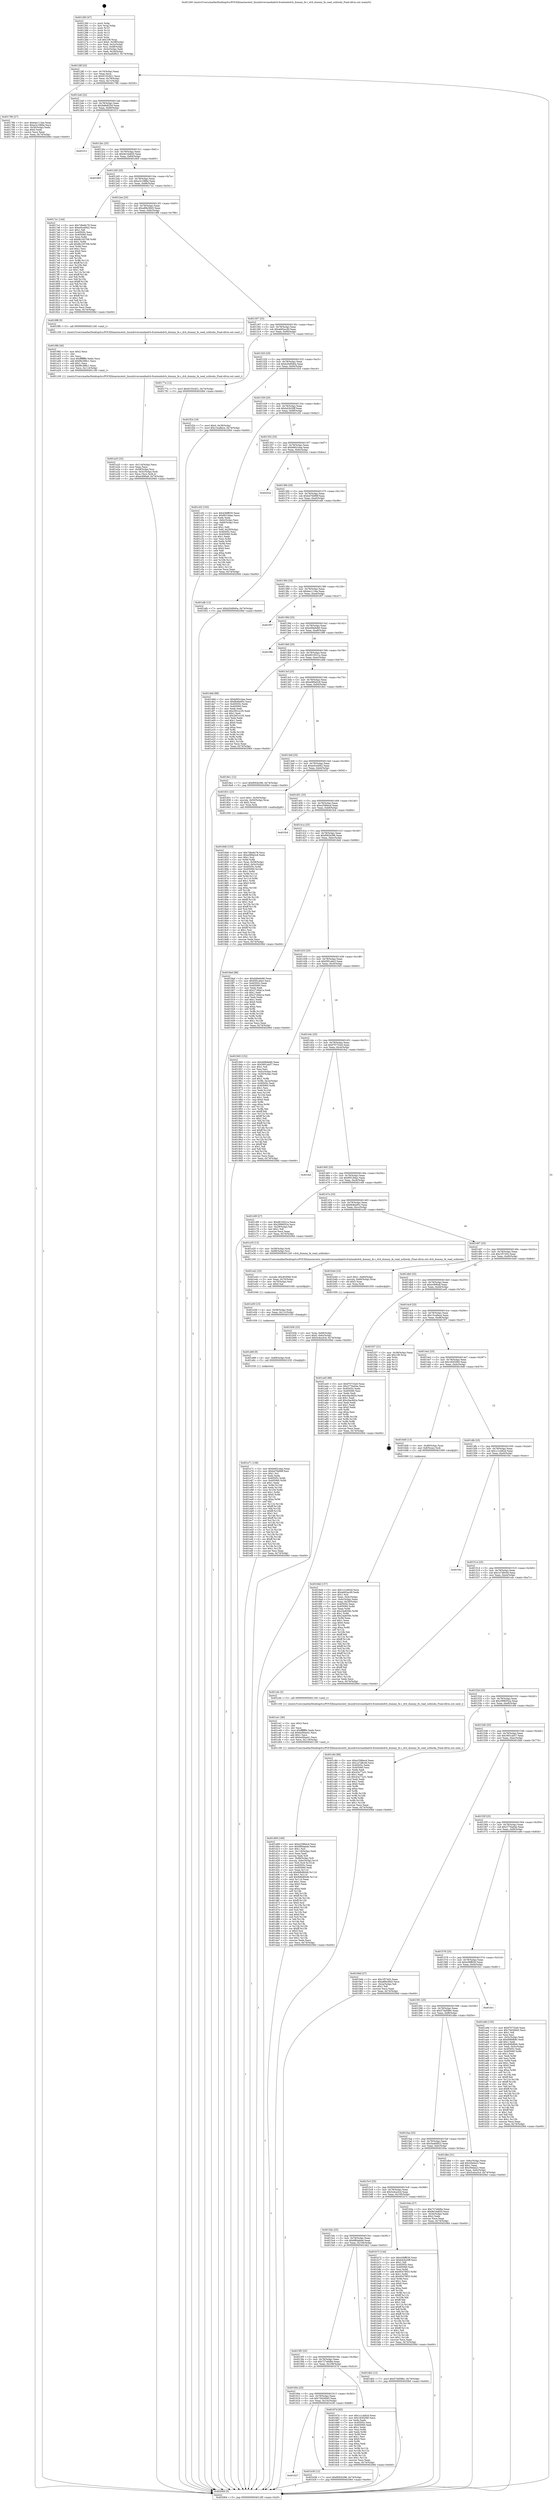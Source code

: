 digraph "0x401260" {
  label = "0x401260 (/mnt/c/Users/mathe/Desktop/tcc/POCII/binaries/extr_linuxdriversmediadvb-frontendsdvb_dummy_fe.c_dvb_dummy_fe_read_ucblocks_Final-ollvm.out::main(0))"
  labelloc = "t"
  node[shape=record]

  Entry [label="",width=0.3,height=0.3,shape=circle,fillcolor=black,style=filled]
  "0x40128f" [label="{
     0x40128f [23]\l
     | [instrs]\l
     &nbsp;&nbsp;0x40128f \<+3\>: mov -0x74(%rbp),%eax\l
     &nbsp;&nbsp;0x401292 \<+2\>: mov %eax,%ecx\l
     &nbsp;&nbsp;0x401294 \<+6\>: sub $0x9155c921,%ecx\l
     &nbsp;&nbsp;0x40129a \<+3\>: mov %eax,-0x78(%rbp)\l
     &nbsp;&nbsp;0x40129d \<+3\>: mov %ecx,-0x7c(%rbp)\l
     &nbsp;&nbsp;0x4012a0 \<+6\>: je 0000000000401786 \<main+0x526\>\l
  }"]
  "0x401786" [label="{
     0x401786 [27]\l
     | [instrs]\l
     &nbsp;&nbsp;0x401786 \<+5\>: mov $0xbec113ee,%eax\l
     &nbsp;&nbsp;0x40178b \<+5\>: mov $0xa3c1989e,%ecx\l
     &nbsp;&nbsp;0x401790 \<+3\>: mov -0x30(%rbp),%edx\l
     &nbsp;&nbsp;0x401793 \<+3\>: cmp $0x0,%edx\l
     &nbsp;&nbsp;0x401796 \<+3\>: cmove %ecx,%eax\l
     &nbsp;&nbsp;0x401799 \<+3\>: mov %eax,-0x74(%rbp)\l
     &nbsp;&nbsp;0x40179c \<+5\>: jmp 000000000040206d \<main+0xe0d\>\l
  }"]
  "0x4012a6" [label="{
     0x4012a6 [22]\l
     | [instrs]\l
     &nbsp;&nbsp;0x4012a6 \<+5\>: jmp 00000000004012ab \<main+0x4b\>\l
     &nbsp;&nbsp;0x4012ab \<+3\>: mov -0x78(%rbp),%eax\l
     &nbsp;&nbsp;0x4012ae \<+5\>: sub $0x9a8a825d,%eax\l
     &nbsp;&nbsp;0x4012b3 \<+3\>: mov %eax,-0x80(%rbp)\l
     &nbsp;&nbsp;0x4012b6 \<+6\>: je 0000000000401f13 \<main+0xcb3\>\l
  }"]
  Exit [label="",width=0.3,height=0.3,shape=circle,fillcolor=black,style=filled,peripheries=2]
  "0x401f13" [label="{
     0x401f13\l
  }", style=dashed]
  "0x4012bc" [label="{
     0x4012bc [25]\l
     | [instrs]\l
     &nbsp;&nbsp;0x4012bc \<+5\>: jmp 00000000004012c1 \<main+0x61\>\l
     &nbsp;&nbsp;0x4012c1 \<+3\>: mov -0x78(%rbp),%eax\l
     &nbsp;&nbsp;0x4012c4 \<+5\>: sub $0x9e16a820,%eax\l
     &nbsp;&nbsp;0x4012c9 \<+6\>: mov %eax,-0x84(%rbp)\l
     &nbsp;&nbsp;0x4012cf \<+6\>: je 0000000000401665 \<main+0x405\>\l
  }"]
  "0x401e71" [label="{
     0x401e71 [138]\l
     | [instrs]\l
     &nbsp;&nbsp;0x401e71 \<+5\>: mov $0xb662c4aa,%eax\l
     &nbsp;&nbsp;0x401e76 \<+5\>: mov $0xbd76d99f,%esi\l
     &nbsp;&nbsp;0x401e7b \<+2\>: mov $0x1,%cl\l
     &nbsp;&nbsp;0x401e7d \<+2\>: xor %edx,%edx\l
     &nbsp;&nbsp;0x401e7f \<+8\>: mov 0x40505c,%r8d\l
     &nbsp;&nbsp;0x401e87 \<+8\>: mov 0x405060,%r9d\l
     &nbsp;&nbsp;0x401e8f \<+3\>: sub $0x1,%edx\l
     &nbsp;&nbsp;0x401e92 \<+3\>: mov %r8d,%r10d\l
     &nbsp;&nbsp;0x401e95 \<+3\>: add %edx,%r10d\l
     &nbsp;&nbsp;0x401e98 \<+4\>: imul %r10d,%r8d\l
     &nbsp;&nbsp;0x401e9c \<+4\>: and $0x1,%r8d\l
     &nbsp;&nbsp;0x401ea0 \<+4\>: cmp $0x0,%r8d\l
     &nbsp;&nbsp;0x401ea4 \<+4\>: sete %r11b\l
     &nbsp;&nbsp;0x401ea8 \<+4\>: cmp $0xa,%r9d\l
     &nbsp;&nbsp;0x401eac \<+3\>: setl %bl\l
     &nbsp;&nbsp;0x401eaf \<+3\>: mov %r11b,%r14b\l
     &nbsp;&nbsp;0x401eb2 \<+4\>: xor $0xff,%r14b\l
     &nbsp;&nbsp;0x401eb6 \<+3\>: mov %bl,%r15b\l
     &nbsp;&nbsp;0x401eb9 \<+4\>: xor $0xff,%r15b\l
     &nbsp;&nbsp;0x401ebd \<+3\>: xor $0x1,%cl\l
     &nbsp;&nbsp;0x401ec0 \<+3\>: mov %r14b,%r12b\l
     &nbsp;&nbsp;0x401ec3 \<+4\>: and $0xff,%r12b\l
     &nbsp;&nbsp;0x401ec7 \<+3\>: and %cl,%r11b\l
     &nbsp;&nbsp;0x401eca \<+3\>: mov %r15b,%r13b\l
     &nbsp;&nbsp;0x401ecd \<+4\>: and $0xff,%r13b\l
     &nbsp;&nbsp;0x401ed1 \<+2\>: and %cl,%bl\l
     &nbsp;&nbsp;0x401ed3 \<+3\>: or %r11b,%r12b\l
     &nbsp;&nbsp;0x401ed6 \<+3\>: or %bl,%r13b\l
     &nbsp;&nbsp;0x401ed9 \<+3\>: xor %r13b,%r12b\l
     &nbsp;&nbsp;0x401edc \<+3\>: or %r15b,%r14b\l
     &nbsp;&nbsp;0x401edf \<+4\>: xor $0xff,%r14b\l
     &nbsp;&nbsp;0x401ee3 \<+3\>: or $0x1,%cl\l
     &nbsp;&nbsp;0x401ee6 \<+3\>: and %cl,%r14b\l
     &nbsp;&nbsp;0x401ee9 \<+3\>: or %r14b,%r12b\l
     &nbsp;&nbsp;0x401eec \<+4\>: test $0x1,%r12b\l
     &nbsp;&nbsp;0x401ef0 \<+3\>: cmovne %esi,%eax\l
     &nbsp;&nbsp;0x401ef3 \<+3\>: mov %eax,-0x74(%rbp)\l
     &nbsp;&nbsp;0x401ef6 \<+5\>: jmp 000000000040206d \<main+0xe0d\>\l
  }"]
  "0x401665" [label="{
     0x401665\l
  }", style=dashed]
  "0x4012d5" [label="{
     0x4012d5 [25]\l
     | [instrs]\l
     &nbsp;&nbsp;0x4012d5 \<+5\>: jmp 00000000004012da \<main+0x7a\>\l
     &nbsp;&nbsp;0x4012da \<+3\>: mov -0x78(%rbp),%eax\l
     &nbsp;&nbsp;0x4012dd \<+5\>: sub $0xa3c1989e,%eax\l
     &nbsp;&nbsp;0x4012e2 \<+6\>: mov %eax,-0x88(%rbp)\l
     &nbsp;&nbsp;0x4012e8 \<+6\>: je 00000000004017a1 \<main+0x541\>\l
  }"]
  "0x401e68" [label="{
     0x401e68 [9]\l
     | [instrs]\l
     &nbsp;&nbsp;0x401e68 \<+4\>: mov -0x68(%rbp),%rdi\l
     &nbsp;&nbsp;0x401e6c \<+5\>: call 0000000000401030 \<free@plt\>\l
     | [calls]\l
     &nbsp;&nbsp;0x401030 \{1\} (unknown)\l
  }"]
  "0x4017a1" [label="{
     0x4017a1 [144]\l
     | [instrs]\l
     &nbsp;&nbsp;0x4017a1 \<+5\>: mov $0x7dbe8c78,%eax\l
     &nbsp;&nbsp;0x4017a6 \<+5\>: mov $0xe0ce40b2,%ecx\l
     &nbsp;&nbsp;0x4017ab \<+2\>: mov $0x1,%dl\l
     &nbsp;&nbsp;0x4017ad \<+7\>: mov 0x40505c,%esi\l
     &nbsp;&nbsp;0x4017b4 \<+7\>: mov 0x405060,%edi\l
     &nbsp;&nbsp;0x4017bb \<+3\>: mov %esi,%r8d\l
     &nbsp;&nbsp;0x4017be \<+7\>: sub $0x8b193768,%r8d\l
     &nbsp;&nbsp;0x4017c5 \<+4\>: sub $0x1,%r8d\l
     &nbsp;&nbsp;0x4017c9 \<+7\>: add $0x8b193768,%r8d\l
     &nbsp;&nbsp;0x4017d0 \<+4\>: imul %r8d,%esi\l
     &nbsp;&nbsp;0x4017d4 \<+3\>: and $0x1,%esi\l
     &nbsp;&nbsp;0x4017d7 \<+3\>: cmp $0x0,%esi\l
     &nbsp;&nbsp;0x4017da \<+4\>: sete %r9b\l
     &nbsp;&nbsp;0x4017de \<+3\>: cmp $0xa,%edi\l
     &nbsp;&nbsp;0x4017e1 \<+4\>: setl %r10b\l
     &nbsp;&nbsp;0x4017e5 \<+3\>: mov %r9b,%r11b\l
     &nbsp;&nbsp;0x4017e8 \<+4\>: xor $0xff,%r11b\l
     &nbsp;&nbsp;0x4017ec \<+3\>: mov %r10b,%bl\l
     &nbsp;&nbsp;0x4017ef \<+3\>: xor $0xff,%bl\l
     &nbsp;&nbsp;0x4017f2 \<+3\>: xor $0x1,%dl\l
     &nbsp;&nbsp;0x4017f5 \<+3\>: mov %r11b,%r14b\l
     &nbsp;&nbsp;0x4017f8 \<+4\>: and $0xff,%r14b\l
     &nbsp;&nbsp;0x4017fc \<+3\>: and %dl,%r9b\l
     &nbsp;&nbsp;0x4017ff \<+3\>: mov %bl,%r15b\l
     &nbsp;&nbsp;0x401802 \<+4\>: and $0xff,%r15b\l
     &nbsp;&nbsp;0x401806 \<+3\>: and %dl,%r10b\l
     &nbsp;&nbsp;0x401809 \<+3\>: or %r9b,%r14b\l
     &nbsp;&nbsp;0x40180c \<+3\>: or %r10b,%r15b\l
     &nbsp;&nbsp;0x40180f \<+3\>: xor %r15b,%r14b\l
     &nbsp;&nbsp;0x401812 \<+3\>: or %bl,%r11b\l
     &nbsp;&nbsp;0x401815 \<+4\>: xor $0xff,%r11b\l
     &nbsp;&nbsp;0x401819 \<+3\>: or $0x1,%dl\l
     &nbsp;&nbsp;0x40181c \<+3\>: and %dl,%r11b\l
     &nbsp;&nbsp;0x40181f \<+3\>: or %r11b,%r14b\l
     &nbsp;&nbsp;0x401822 \<+4\>: test $0x1,%r14b\l
     &nbsp;&nbsp;0x401826 \<+3\>: cmovne %ecx,%eax\l
     &nbsp;&nbsp;0x401829 \<+3\>: mov %eax,-0x74(%rbp)\l
     &nbsp;&nbsp;0x40182c \<+5\>: jmp 000000000040206d \<main+0xe0d\>\l
  }"]
  "0x4012ee" [label="{
     0x4012ee [25]\l
     | [instrs]\l
     &nbsp;&nbsp;0x4012ee \<+5\>: jmp 00000000004012f3 \<main+0x93\>\l
     &nbsp;&nbsp;0x4012f3 \<+3\>: mov -0x78(%rbp),%eax\l
     &nbsp;&nbsp;0x4012f6 \<+5\>: sub $0xa89e38d3,%eax\l
     &nbsp;&nbsp;0x4012fb \<+6\>: mov %eax,-0x8c(%rbp)\l
     &nbsp;&nbsp;0x401301 \<+6\>: je 00000000004019f8 \<main+0x798\>\l
  }"]
  "0x401e59" [label="{
     0x401e59 [15]\l
     | [instrs]\l
     &nbsp;&nbsp;0x401e59 \<+4\>: mov -0x58(%rbp),%rdi\l
     &nbsp;&nbsp;0x401e5d \<+6\>: mov %eax,-0x11c(%rbp)\l
     &nbsp;&nbsp;0x401e63 \<+5\>: call 0000000000401030 \<free@plt\>\l
     | [calls]\l
     &nbsp;&nbsp;0x401030 \{1\} (unknown)\l
  }"]
  "0x4019f8" [label="{
     0x4019f8 [5]\l
     | [instrs]\l
     &nbsp;&nbsp;0x4019f8 \<+5\>: call 0000000000401160 \<next_i\>\l
     | [calls]\l
     &nbsp;&nbsp;0x401160 \{1\} (/mnt/c/Users/mathe/Desktop/tcc/POCII/binaries/extr_linuxdriversmediadvb-frontendsdvb_dummy_fe.c_dvb_dummy_fe_read_ucblocks_Final-ollvm.out::next_i)\l
  }"]
  "0x401307" [label="{
     0x401307 [25]\l
     | [instrs]\l
     &nbsp;&nbsp;0x401307 \<+5\>: jmp 000000000040130c \<main+0xac\>\l
     &nbsp;&nbsp;0x40130c \<+3\>: mov -0x78(%rbp),%eax\l
     &nbsp;&nbsp;0x40130f \<+5\>: sub $0xab92ac49,%eax\l
     &nbsp;&nbsp;0x401314 \<+6\>: mov %eax,-0x90(%rbp)\l
     &nbsp;&nbsp;0x40131a \<+6\>: je 000000000040177a \<main+0x51a\>\l
  }"]
  "0x401e42" [label="{
     0x401e42 [23]\l
     | [instrs]\l
     &nbsp;&nbsp;0x401e42 \<+10\>: movabs $0x4030b6,%rdi\l
     &nbsp;&nbsp;0x401e4c \<+3\>: mov %eax,-0x70(%rbp)\l
     &nbsp;&nbsp;0x401e4f \<+3\>: mov -0x70(%rbp),%esi\l
     &nbsp;&nbsp;0x401e52 \<+2\>: mov $0x0,%al\l
     &nbsp;&nbsp;0x401e54 \<+5\>: call 0000000000401040 \<printf@plt\>\l
     | [calls]\l
     &nbsp;&nbsp;0x401040 \{1\} (unknown)\l
  }"]
  "0x40177a" [label="{
     0x40177a [12]\l
     | [instrs]\l
     &nbsp;&nbsp;0x40177a \<+7\>: movl $0x9155c921,-0x74(%rbp)\l
     &nbsp;&nbsp;0x401781 \<+5\>: jmp 000000000040206d \<main+0xe0d\>\l
  }"]
  "0x401320" [label="{
     0x401320 [25]\l
     | [instrs]\l
     &nbsp;&nbsp;0x401320 \<+5\>: jmp 0000000000401325 \<main+0xc5\>\l
     &nbsp;&nbsp;0x401325 \<+3\>: mov -0x78(%rbp),%eax\l
     &nbsp;&nbsp;0x401328 \<+5\>: sub $0xb20d940a,%eax\l
     &nbsp;&nbsp;0x40132d \<+6\>: mov %eax,-0x94(%rbp)\l
     &nbsp;&nbsp;0x401333 \<+6\>: je 0000000000401f24 \<main+0xcc4\>\l
  }"]
  "0x401d09" [label="{
     0x401d09 [169]\l
     | [instrs]\l
     &nbsp;&nbsp;0x401d09 \<+5\>: mov $0xe2586ecd,%ecx\l
     &nbsp;&nbsp;0x401d0e \<+5\>: mov $0x6f6dabde,%edx\l
     &nbsp;&nbsp;0x401d13 \<+3\>: mov $0x1,%sil\l
     &nbsp;&nbsp;0x401d16 \<+6\>: mov -0x118(%rbp),%edi\l
     &nbsp;&nbsp;0x401d1c \<+3\>: imul %eax,%edi\l
     &nbsp;&nbsp;0x401d1f \<+3\>: movslq %edi,%r8\l
     &nbsp;&nbsp;0x401d22 \<+4\>: mov -0x68(%rbp),%r9\l
     &nbsp;&nbsp;0x401d26 \<+4\>: movslq -0x6c(%rbp),%r10\l
     &nbsp;&nbsp;0x401d2a \<+4\>: mov %r8,(%r9,%r10,8)\l
     &nbsp;&nbsp;0x401d2e \<+7\>: mov 0x40505c,%eax\l
     &nbsp;&nbsp;0x401d35 \<+7\>: mov 0x405060,%edi\l
     &nbsp;&nbsp;0x401d3c \<+3\>: mov %eax,%r11d\l
     &nbsp;&nbsp;0x401d3f \<+7\>: sub $0x8d6d8446,%r11d\l
     &nbsp;&nbsp;0x401d46 \<+4\>: sub $0x1,%r11d\l
     &nbsp;&nbsp;0x401d4a \<+7\>: add $0x8d6d8446,%r11d\l
     &nbsp;&nbsp;0x401d51 \<+4\>: imul %r11d,%eax\l
     &nbsp;&nbsp;0x401d55 \<+3\>: and $0x1,%eax\l
     &nbsp;&nbsp;0x401d58 \<+3\>: cmp $0x0,%eax\l
     &nbsp;&nbsp;0x401d5b \<+3\>: sete %bl\l
     &nbsp;&nbsp;0x401d5e \<+3\>: cmp $0xa,%edi\l
     &nbsp;&nbsp;0x401d61 \<+4\>: setl %r14b\l
     &nbsp;&nbsp;0x401d65 \<+3\>: mov %bl,%r15b\l
     &nbsp;&nbsp;0x401d68 \<+4\>: xor $0xff,%r15b\l
     &nbsp;&nbsp;0x401d6c \<+3\>: mov %r14b,%r12b\l
     &nbsp;&nbsp;0x401d6f \<+4\>: xor $0xff,%r12b\l
     &nbsp;&nbsp;0x401d73 \<+4\>: xor $0x0,%sil\l
     &nbsp;&nbsp;0x401d77 \<+3\>: mov %r15b,%r13b\l
     &nbsp;&nbsp;0x401d7a \<+4\>: and $0x0,%r13b\l
     &nbsp;&nbsp;0x401d7e \<+3\>: and %sil,%bl\l
     &nbsp;&nbsp;0x401d81 \<+3\>: mov %r12b,%al\l
     &nbsp;&nbsp;0x401d84 \<+2\>: and $0x0,%al\l
     &nbsp;&nbsp;0x401d86 \<+3\>: and %sil,%r14b\l
     &nbsp;&nbsp;0x401d89 \<+3\>: or %bl,%r13b\l
     &nbsp;&nbsp;0x401d8c \<+3\>: or %r14b,%al\l
     &nbsp;&nbsp;0x401d8f \<+3\>: xor %al,%r13b\l
     &nbsp;&nbsp;0x401d92 \<+3\>: or %r12b,%r15b\l
     &nbsp;&nbsp;0x401d95 \<+4\>: xor $0xff,%r15b\l
     &nbsp;&nbsp;0x401d99 \<+4\>: or $0x0,%sil\l
     &nbsp;&nbsp;0x401d9d \<+3\>: and %sil,%r15b\l
     &nbsp;&nbsp;0x401da0 \<+3\>: or %r15b,%r13b\l
     &nbsp;&nbsp;0x401da3 \<+4\>: test $0x1,%r13b\l
     &nbsp;&nbsp;0x401da7 \<+3\>: cmovne %edx,%ecx\l
     &nbsp;&nbsp;0x401daa \<+3\>: mov %ecx,-0x74(%rbp)\l
     &nbsp;&nbsp;0x401dad \<+5\>: jmp 000000000040206d \<main+0xe0d\>\l
  }"]
  "0x401f24" [label="{
     0x401f24 [19]\l
     | [instrs]\l
     &nbsp;&nbsp;0x401f24 \<+7\>: movl $0x0,-0x38(%rbp)\l
     &nbsp;&nbsp;0x401f2b \<+7\>: movl $0x15ca8ece,-0x74(%rbp)\l
     &nbsp;&nbsp;0x401f32 \<+5\>: jmp 000000000040206d \<main+0xe0d\>\l
  }"]
  "0x401339" [label="{
     0x401339 [25]\l
     | [instrs]\l
     &nbsp;&nbsp;0x401339 \<+5\>: jmp 000000000040133e \<main+0xde\>\l
     &nbsp;&nbsp;0x40133e \<+3\>: mov -0x78(%rbp),%eax\l
     &nbsp;&nbsp;0x401341 \<+5\>: sub $0xb42b20ff,%eax\l
     &nbsp;&nbsp;0x401346 \<+6\>: mov %eax,-0x98(%rbp)\l
     &nbsp;&nbsp;0x40134c \<+6\>: je 0000000000401c02 \<main+0x9a2\>\l
  }"]
  "0x401ce1" [label="{
     0x401ce1 [40]\l
     | [instrs]\l
     &nbsp;&nbsp;0x401ce1 \<+5\>: mov $0x2,%ecx\l
     &nbsp;&nbsp;0x401ce6 \<+1\>: cltd\l
     &nbsp;&nbsp;0x401ce7 \<+2\>: idiv %ecx\l
     &nbsp;&nbsp;0x401ce9 \<+6\>: imul $0xfffffffe,%edx,%ecx\l
     &nbsp;&nbsp;0x401cef \<+6\>: sub $0xba56ae41,%ecx\l
     &nbsp;&nbsp;0x401cf5 \<+3\>: add $0x1,%ecx\l
     &nbsp;&nbsp;0x401cf8 \<+6\>: add $0xba56ae41,%ecx\l
     &nbsp;&nbsp;0x401cfe \<+6\>: mov %ecx,-0x118(%rbp)\l
     &nbsp;&nbsp;0x401d04 \<+5\>: call 0000000000401160 \<next_i\>\l
     | [calls]\l
     &nbsp;&nbsp;0x401160 \{1\} (/mnt/c/Users/mathe/Desktop/tcc/POCII/binaries/extr_linuxdriversmediadvb-frontendsdvb_dummy_fe.c_dvb_dummy_fe_read_ucblocks_Final-ollvm.out::next_i)\l
  }"]
  "0x401c02" [label="{
     0x401c02 [103]\l
     | [instrs]\l
     &nbsp;&nbsp;0x401c02 \<+5\>: mov $0x436ff030,%eax\l
     &nbsp;&nbsp;0x401c07 \<+5\>: mov $0xf9319dac,%ecx\l
     &nbsp;&nbsp;0x401c0c \<+2\>: xor %edx,%edx\l
     &nbsp;&nbsp;0x401c0e \<+3\>: mov -0x6c(%rbp),%esi\l
     &nbsp;&nbsp;0x401c11 \<+3\>: cmp -0x60(%rbp),%esi\l
     &nbsp;&nbsp;0x401c14 \<+4\>: setl %dil\l
     &nbsp;&nbsp;0x401c18 \<+4\>: and $0x1,%dil\l
     &nbsp;&nbsp;0x401c1c \<+4\>: mov %dil,-0x29(%rbp)\l
     &nbsp;&nbsp;0x401c20 \<+7\>: mov 0x40505c,%esi\l
     &nbsp;&nbsp;0x401c27 \<+8\>: mov 0x405060,%r8d\l
     &nbsp;&nbsp;0x401c2f \<+3\>: sub $0x1,%edx\l
     &nbsp;&nbsp;0x401c32 \<+3\>: mov %esi,%r9d\l
     &nbsp;&nbsp;0x401c35 \<+3\>: add %edx,%r9d\l
     &nbsp;&nbsp;0x401c38 \<+4\>: imul %r9d,%esi\l
     &nbsp;&nbsp;0x401c3c \<+3\>: and $0x1,%esi\l
     &nbsp;&nbsp;0x401c3f \<+3\>: cmp $0x0,%esi\l
     &nbsp;&nbsp;0x401c42 \<+4\>: sete %dil\l
     &nbsp;&nbsp;0x401c46 \<+4\>: cmp $0xa,%r8d\l
     &nbsp;&nbsp;0x401c4a \<+4\>: setl %r10b\l
     &nbsp;&nbsp;0x401c4e \<+3\>: mov %dil,%r11b\l
     &nbsp;&nbsp;0x401c51 \<+3\>: and %r10b,%r11b\l
     &nbsp;&nbsp;0x401c54 \<+3\>: xor %r10b,%dil\l
     &nbsp;&nbsp;0x401c57 \<+3\>: or %dil,%r11b\l
     &nbsp;&nbsp;0x401c5a \<+4\>: test $0x1,%r11b\l
     &nbsp;&nbsp;0x401c5e \<+3\>: cmovne %ecx,%eax\l
     &nbsp;&nbsp;0x401c61 \<+3\>: mov %eax,-0x74(%rbp)\l
     &nbsp;&nbsp;0x401c64 \<+5\>: jmp 000000000040206d \<main+0xe0d\>\l
  }"]
  "0x401352" [label="{
     0x401352 [25]\l
     | [instrs]\l
     &nbsp;&nbsp;0x401352 \<+5\>: jmp 0000000000401357 \<main+0xf7\>\l
     &nbsp;&nbsp;0x401357 \<+3\>: mov -0x78(%rbp),%eax\l
     &nbsp;&nbsp;0x40135a \<+5\>: sub $0xb662c4aa,%eax\l
     &nbsp;&nbsp;0x40135f \<+6\>: mov %eax,-0x9c(%rbp)\l
     &nbsp;&nbsp;0x401365 \<+6\>: je 000000000040202a \<main+0xdca\>\l
  }"]
  "0x401b5b" [label="{
     0x401b5b [23]\l
     | [instrs]\l
     &nbsp;&nbsp;0x401b5b \<+4\>: mov %rax,-0x68(%rbp)\l
     &nbsp;&nbsp;0x401b5f \<+7\>: movl $0x0,-0x6c(%rbp)\l
     &nbsp;&nbsp;0x401b66 \<+7\>: movl $0x5cdca3cd,-0x74(%rbp)\l
     &nbsp;&nbsp;0x401b6d \<+5\>: jmp 000000000040206d \<main+0xe0d\>\l
  }"]
  "0x40202a" [label="{
     0x40202a\l
  }", style=dashed]
  "0x40136b" [label="{
     0x40136b [25]\l
     | [instrs]\l
     &nbsp;&nbsp;0x40136b \<+5\>: jmp 0000000000401370 \<main+0x110\>\l
     &nbsp;&nbsp;0x401370 \<+3\>: mov -0x78(%rbp),%eax\l
     &nbsp;&nbsp;0x401373 \<+5\>: sub $0xbd76d99f,%eax\l
     &nbsp;&nbsp;0x401378 \<+6\>: mov %eax,-0xa0(%rbp)\l
     &nbsp;&nbsp;0x40137e \<+6\>: je 0000000000401efb \<main+0xc9b\>\l
  }"]
  "0x401627" [label="{
     0x401627\l
  }", style=dashed]
  "0x401efb" [label="{
     0x401efb [12]\l
     | [instrs]\l
     &nbsp;&nbsp;0x401efb \<+7\>: movl $0xb20d940a,-0x74(%rbp)\l
     &nbsp;&nbsp;0x401f02 \<+5\>: jmp 000000000040206d \<main+0xe0d\>\l
  }"]
  "0x401384" [label="{
     0x401384 [25]\l
     | [instrs]\l
     &nbsp;&nbsp;0x401384 \<+5\>: jmp 0000000000401389 \<main+0x129\>\l
     &nbsp;&nbsp;0x401389 \<+3\>: mov -0x78(%rbp),%eax\l
     &nbsp;&nbsp;0x40138c \<+5\>: sub $0xbec113ee,%eax\l
     &nbsp;&nbsp;0x401391 \<+6\>: mov %eax,-0xa4(%rbp)\l
     &nbsp;&nbsp;0x401397 \<+6\>: je 0000000000401f07 \<main+0xca7\>\l
  }"]
  "0x401b38" [label="{
     0x401b38 [12]\l
     | [instrs]\l
     &nbsp;&nbsp;0x401b38 \<+7\>: movl $0xf092b396,-0x74(%rbp)\l
     &nbsp;&nbsp;0x401b3f \<+5\>: jmp 000000000040206d \<main+0xe0d\>\l
  }"]
  "0x401f07" [label="{
     0x401f07\l
  }", style=dashed]
  "0x40139d" [label="{
     0x40139d [25]\l
     | [instrs]\l
     &nbsp;&nbsp;0x40139d \<+5\>: jmp 00000000004013a2 \<main+0x142\>\l
     &nbsp;&nbsp;0x4013a2 \<+3\>: mov -0x78(%rbp),%eax\l
     &nbsp;&nbsp;0x4013a5 \<+5\>: sub $0xd49e6e80,%eax\l
     &nbsp;&nbsp;0x4013aa \<+6\>: mov %eax,-0xa8(%rbp)\l
     &nbsp;&nbsp;0x4013b0 \<+6\>: je 0000000000401f96 \<main+0xd36\>\l
  }"]
  "0x401a25" [label="{
     0x401a25 [32]\l
     | [instrs]\l
     &nbsp;&nbsp;0x401a25 \<+6\>: mov -0x114(%rbp),%ecx\l
     &nbsp;&nbsp;0x401a2b \<+3\>: imul %eax,%ecx\l
     &nbsp;&nbsp;0x401a2e \<+4\>: mov -0x58(%rbp),%rsi\l
     &nbsp;&nbsp;0x401a32 \<+4\>: movslq -0x5c(%rbp),%rdi\l
     &nbsp;&nbsp;0x401a36 \<+3\>: mov %ecx,(%rsi,%rdi,4)\l
     &nbsp;&nbsp;0x401a39 \<+7\>: movl $0xec896a8,-0x74(%rbp)\l
     &nbsp;&nbsp;0x401a40 \<+5\>: jmp 000000000040206d \<main+0xe0d\>\l
  }"]
  "0x401f96" [label="{
     0x401f96\l
  }", style=dashed]
  "0x4013b6" [label="{
     0x4013b6 [25]\l
     | [instrs]\l
     &nbsp;&nbsp;0x4013b6 \<+5\>: jmp 00000000004013bb \<main+0x15b\>\l
     &nbsp;&nbsp;0x4013bb \<+3\>: mov -0x78(%rbp),%eax\l
     &nbsp;&nbsp;0x4013be \<+5\>: sub $0xd610021a,%eax\l
     &nbsp;&nbsp;0x4013c3 \<+6\>: mov %eax,-0xac(%rbp)\l
     &nbsp;&nbsp;0x4013c9 \<+6\>: je 0000000000401ddd \<main+0xb7d\>\l
  }"]
  "0x4019fd" [label="{
     0x4019fd [40]\l
     | [instrs]\l
     &nbsp;&nbsp;0x4019fd \<+5\>: mov $0x2,%ecx\l
     &nbsp;&nbsp;0x401a02 \<+1\>: cltd\l
     &nbsp;&nbsp;0x401a03 \<+2\>: idiv %ecx\l
     &nbsp;&nbsp;0x401a05 \<+6\>: imul $0xfffffffe,%edx,%ecx\l
     &nbsp;&nbsp;0x401a0b \<+6\>: add $0xf9c388c1,%ecx\l
     &nbsp;&nbsp;0x401a11 \<+3\>: add $0x1,%ecx\l
     &nbsp;&nbsp;0x401a14 \<+6\>: sub $0xf9c388c1,%ecx\l
     &nbsp;&nbsp;0x401a1a \<+6\>: mov %ecx,-0x114(%rbp)\l
     &nbsp;&nbsp;0x401a20 \<+5\>: call 0000000000401160 \<next_i\>\l
     | [calls]\l
     &nbsp;&nbsp;0x401160 \{1\} (/mnt/c/Users/mathe/Desktop/tcc/POCII/binaries/extr_linuxdriversmediadvb-frontendsdvb_dummy_fe.c_dvb_dummy_fe_read_ucblocks_Final-ollvm.out::next_i)\l
  }"]
  "0x401ddd" [label="{
     0x401ddd [88]\l
     | [instrs]\l
     &nbsp;&nbsp;0x401ddd \<+5\>: mov $0xb662c4aa,%eax\l
     &nbsp;&nbsp;0x401de2 \<+5\>: mov $0xfb46a95c,%ecx\l
     &nbsp;&nbsp;0x401de7 \<+7\>: mov 0x40505c,%edx\l
     &nbsp;&nbsp;0x401dee \<+7\>: mov 0x405060,%esi\l
     &nbsp;&nbsp;0x401df5 \<+2\>: mov %edx,%edi\l
     &nbsp;&nbsp;0x401df7 \<+6\>: add $0x2951e1f5,%edi\l
     &nbsp;&nbsp;0x401dfd \<+3\>: sub $0x1,%edi\l
     &nbsp;&nbsp;0x401e00 \<+6\>: sub $0x2951e1f5,%edi\l
     &nbsp;&nbsp;0x401e06 \<+3\>: imul %edi,%edx\l
     &nbsp;&nbsp;0x401e09 \<+3\>: and $0x1,%edx\l
     &nbsp;&nbsp;0x401e0c \<+3\>: cmp $0x0,%edx\l
     &nbsp;&nbsp;0x401e0f \<+4\>: sete %r8b\l
     &nbsp;&nbsp;0x401e13 \<+3\>: cmp $0xa,%esi\l
     &nbsp;&nbsp;0x401e16 \<+4\>: setl %r9b\l
     &nbsp;&nbsp;0x401e1a \<+3\>: mov %r8b,%r10b\l
     &nbsp;&nbsp;0x401e1d \<+3\>: and %r9b,%r10b\l
     &nbsp;&nbsp;0x401e20 \<+3\>: xor %r9b,%r8b\l
     &nbsp;&nbsp;0x401e23 \<+3\>: or %r8b,%r10b\l
     &nbsp;&nbsp;0x401e26 \<+4\>: test $0x1,%r10b\l
     &nbsp;&nbsp;0x401e2a \<+3\>: cmovne %ecx,%eax\l
     &nbsp;&nbsp;0x401e2d \<+3\>: mov %eax,-0x74(%rbp)\l
     &nbsp;&nbsp;0x401e30 \<+5\>: jmp 000000000040206d \<main+0xe0d\>\l
  }"]
  "0x4013cf" [label="{
     0x4013cf [25]\l
     | [instrs]\l
     &nbsp;&nbsp;0x4013cf \<+5\>: jmp 00000000004013d4 \<main+0x174\>\l
     &nbsp;&nbsp;0x4013d4 \<+3\>: mov -0x78(%rbp),%eax\l
     &nbsp;&nbsp;0x4013d7 \<+5\>: sub $0xe089a5c8,%eax\l
     &nbsp;&nbsp;0x4013dc \<+6\>: mov %eax,-0xb0(%rbp)\l
     &nbsp;&nbsp;0x4013e2 \<+6\>: je 00000000004018e1 \<main+0x681\>\l
  }"]
  "0x401848" [label="{
     0x401848 [153]\l
     | [instrs]\l
     &nbsp;&nbsp;0x401848 \<+5\>: mov $0x7dbe8c78,%ecx\l
     &nbsp;&nbsp;0x40184d \<+5\>: mov $0xe089a5c8,%edx\l
     &nbsp;&nbsp;0x401852 \<+3\>: mov $0x1,%sil\l
     &nbsp;&nbsp;0x401855 \<+3\>: xor %r8d,%r8d\l
     &nbsp;&nbsp;0x401858 \<+4\>: mov %rax,-0x58(%rbp)\l
     &nbsp;&nbsp;0x40185c \<+7\>: movl $0x0,-0x5c(%rbp)\l
     &nbsp;&nbsp;0x401863 \<+8\>: mov 0x40505c,%r9d\l
     &nbsp;&nbsp;0x40186b \<+8\>: mov 0x405060,%r10d\l
     &nbsp;&nbsp;0x401873 \<+4\>: sub $0x1,%r8d\l
     &nbsp;&nbsp;0x401877 \<+3\>: mov %r9d,%r11d\l
     &nbsp;&nbsp;0x40187a \<+3\>: add %r8d,%r11d\l
     &nbsp;&nbsp;0x40187d \<+4\>: imul %r11d,%r9d\l
     &nbsp;&nbsp;0x401881 \<+4\>: and $0x1,%r9d\l
     &nbsp;&nbsp;0x401885 \<+4\>: cmp $0x0,%r9d\l
     &nbsp;&nbsp;0x401889 \<+3\>: sete %bl\l
     &nbsp;&nbsp;0x40188c \<+4\>: cmp $0xa,%r10d\l
     &nbsp;&nbsp;0x401890 \<+4\>: setl %r14b\l
     &nbsp;&nbsp;0x401894 \<+3\>: mov %bl,%r15b\l
     &nbsp;&nbsp;0x401897 \<+4\>: xor $0xff,%r15b\l
     &nbsp;&nbsp;0x40189b \<+3\>: mov %r14b,%r12b\l
     &nbsp;&nbsp;0x40189e \<+4\>: xor $0xff,%r12b\l
     &nbsp;&nbsp;0x4018a2 \<+4\>: xor $0x1,%sil\l
     &nbsp;&nbsp;0x4018a6 \<+3\>: mov %r15b,%r13b\l
     &nbsp;&nbsp;0x4018a9 \<+4\>: and $0xff,%r13b\l
     &nbsp;&nbsp;0x4018ad \<+3\>: and %sil,%bl\l
     &nbsp;&nbsp;0x4018b0 \<+3\>: mov %r12b,%al\l
     &nbsp;&nbsp;0x4018b3 \<+2\>: and $0xff,%al\l
     &nbsp;&nbsp;0x4018b5 \<+3\>: and %sil,%r14b\l
     &nbsp;&nbsp;0x4018b8 \<+3\>: or %bl,%r13b\l
     &nbsp;&nbsp;0x4018bb \<+3\>: or %r14b,%al\l
     &nbsp;&nbsp;0x4018be \<+3\>: xor %al,%r13b\l
     &nbsp;&nbsp;0x4018c1 \<+3\>: or %r12b,%r15b\l
     &nbsp;&nbsp;0x4018c4 \<+4\>: xor $0xff,%r15b\l
     &nbsp;&nbsp;0x4018c8 \<+4\>: or $0x1,%sil\l
     &nbsp;&nbsp;0x4018cc \<+3\>: and %sil,%r15b\l
     &nbsp;&nbsp;0x4018cf \<+3\>: or %r15b,%r13b\l
     &nbsp;&nbsp;0x4018d2 \<+4\>: test $0x1,%r13b\l
     &nbsp;&nbsp;0x4018d6 \<+3\>: cmovne %edx,%ecx\l
     &nbsp;&nbsp;0x4018d9 \<+3\>: mov %ecx,-0x74(%rbp)\l
     &nbsp;&nbsp;0x4018dc \<+5\>: jmp 000000000040206d \<main+0xe0d\>\l
  }"]
  "0x4018e1" [label="{
     0x4018e1 [12]\l
     | [instrs]\l
     &nbsp;&nbsp;0x4018e1 \<+7\>: movl $0xf092b396,-0x74(%rbp)\l
     &nbsp;&nbsp;0x4018e8 \<+5\>: jmp 000000000040206d \<main+0xe0d\>\l
  }"]
  "0x4013e8" [label="{
     0x4013e8 [25]\l
     | [instrs]\l
     &nbsp;&nbsp;0x4013e8 \<+5\>: jmp 00000000004013ed \<main+0x18d\>\l
     &nbsp;&nbsp;0x4013ed \<+3\>: mov -0x78(%rbp),%eax\l
     &nbsp;&nbsp;0x4013f0 \<+5\>: sub $0xe0ce40b2,%eax\l
     &nbsp;&nbsp;0x4013f5 \<+6\>: mov %eax,-0xb4(%rbp)\l
     &nbsp;&nbsp;0x4013fb \<+6\>: je 0000000000401831 \<main+0x5d1\>\l
  }"]
  "0x4016dd" [label="{
     0x4016dd [157]\l
     | [instrs]\l
     &nbsp;&nbsp;0x4016dd \<+5\>: mov $0x1c1cb62d,%ecx\l
     &nbsp;&nbsp;0x4016e2 \<+5\>: mov $0xab92ac49,%edx\l
     &nbsp;&nbsp;0x4016e7 \<+3\>: mov $0x1,%sil\l
     &nbsp;&nbsp;0x4016ea \<+3\>: mov %eax,-0x4c(%rbp)\l
     &nbsp;&nbsp;0x4016ed \<+3\>: mov -0x4c(%rbp),%eax\l
     &nbsp;&nbsp;0x4016f0 \<+3\>: mov %eax,-0x30(%rbp)\l
     &nbsp;&nbsp;0x4016f3 \<+7\>: mov 0x40505c,%eax\l
     &nbsp;&nbsp;0x4016fa \<+8\>: mov 0x405060,%r8d\l
     &nbsp;&nbsp;0x401702 \<+3\>: mov %eax,%r9d\l
     &nbsp;&nbsp;0x401705 \<+7\>: sub $0x24a830fc,%r9d\l
     &nbsp;&nbsp;0x40170c \<+4\>: sub $0x1,%r9d\l
     &nbsp;&nbsp;0x401710 \<+7\>: add $0x24a830fc,%r9d\l
     &nbsp;&nbsp;0x401717 \<+4\>: imul %r9d,%eax\l
     &nbsp;&nbsp;0x40171b \<+3\>: and $0x1,%eax\l
     &nbsp;&nbsp;0x40171e \<+3\>: cmp $0x0,%eax\l
     &nbsp;&nbsp;0x401721 \<+4\>: sete %r10b\l
     &nbsp;&nbsp;0x401725 \<+4\>: cmp $0xa,%r8d\l
     &nbsp;&nbsp;0x401729 \<+4\>: setl %r11b\l
     &nbsp;&nbsp;0x40172d \<+3\>: mov %r10b,%bl\l
     &nbsp;&nbsp;0x401730 \<+3\>: xor $0xff,%bl\l
     &nbsp;&nbsp;0x401733 \<+3\>: mov %r11b,%r14b\l
     &nbsp;&nbsp;0x401736 \<+4\>: xor $0xff,%r14b\l
     &nbsp;&nbsp;0x40173a \<+4\>: xor $0x1,%sil\l
     &nbsp;&nbsp;0x40173e \<+3\>: mov %bl,%r15b\l
     &nbsp;&nbsp;0x401741 \<+4\>: and $0xff,%r15b\l
     &nbsp;&nbsp;0x401745 \<+3\>: and %sil,%r10b\l
     &nbsp;&nbsp;0x401748 \<+3\>: mov %r14b,%r12b\l
     &nbsp;&nbsp;0x40174b \<+4\>: and $0xff,%r12b\l
     &nbsp;&nbsp;0x40174f \<+3\>: and %sil,%r11b\l
     &nbsp;&nbsp;0x401752 \<+3\>: or %r10b,%r15b\l
     &nbsp;&nbsp;0x401755 \<+3\>: or %r11b,%r12b\l
     &nbsp;&nbsp;0x401758 \<+3\>: xor %r12b,%r15b\l
     &nbsp;&nbsp;0x40175b \<+3\>: or %r14b,%bl\l
     &nbsp;&nbsp;0x40175e \<+3\>: xor $0xff,%bl\l
     &nbsp;&nbsp;0x401761 \<+4\>: or $0x1,%sil\l
     &nbsp;&nbsp;0x401765 \<+3\>: and %sil,%bl\l
     &nbsp;&nbsp;0x401768 \<+3\>: or %bl,%r15b\l
     &nbsp;&nbsp;0x40176b \<+4\>: test $0x1,%r15b\l
     &nbsp;&nbsp;0x40176f \<+3\>: cmovne %edx,%ecx\l
     &nbsp;&nbsp;0x401772 \<+3\>: mov %ecx,-0x74(%rbp)\l
     &nbsp;&nbsp;0x401775 \<+5\>: jmp 000000000040206d \<main+0xe0d\>\l
  }"]
  "0x401831" [label="{
     0x401831 [23]\l
     | [instrs]\l
     &nbsp;&nbsp;0x401831 \<+7\>: movl $0x1,-0x50(%rbp)\l
     &nbsp;&nbsp;0x401838 \<+4\>: movslq -0x50(%rbp),%rax\l
     &nbsp;&nbsp;0x40183c \<+4\>: shl $0x2,%rax\l
     &nbsp;&nbsp;0x401840 \<+3\>: mov %rax,%rdi\l
     &nbsp;&nbsp;0x401843 \<+5\>: call 0000000000401050 \<malloc@plt\>\l
     | [calls]\l
     &nbsp;&nbsp;0x401050 \{1\} (unknown)\l
  }"]
  "0x401401" [label="{
     0x401401 [25]\l
     | [instrs]\l
     &nbsp;&nbsp;0x401401 \<+5\>: jmp 0000000000401406 \<main+0x1a6\>\l
     &nbsp;&nbsp;0x401406 \<+3\>: mov -0x78(%rbp),%eax\l
     &nbsp;&nbsp;0x401409 \<+5\>: sub $0xe2586ecd,%eax\l
     &nbsp;&nbsp;0x40140e \<+6\>: mov %eax,-0xb8(%rbp)\l
     &nbsp;&nbsp;0x401414 \<+6\>: je 0000000000401fcd \<main+0xd6d\>\l
  }"]
  "0x40160e" [label="{
     0x40160e [25]\l
     | [instrs]\l
     &nbsp;&nbsp;0x40160e \<+5\>: jmp 0000000000401613 \<main+0x3b3\>\l
     &nbsp;&nbsp;0x401613 \<+3\>: mov -0x78(%rbp),%eax\l
     &nbsp;&nbsp;0x401616 \<+5\>: sub $0x75d34945,%eax\l
     &nbsp;&nbsp;0x40161b \<+6\>: mov %eax,-0x10c(%rbp)\l
     &nbsp;&nbsp;0x401621 \<+6\>: je 0000000000401b38 \<main+0x8d8\>\l
  }"]
  "0x401fcd" [label="{
     0x401fcd\l
  }", style=dashed]
  "0x40141a" [label="{
     0x40141a [25]\l
     | [instrs]\l
     &nbsp;&nbsp;0x40141a \<+5\>: jmp 000000000040141f \<main+0x1bf\>\l
     &nbsp;&nbsp;0x40141f \<+3\>: mov -0x78(%rbp),%eax\l
     &nbsp;&nbsp;0x401422 \<+5\>: sub $0xf092b396,%eax\l
     &nbsp;&nbsp;0x401427 \<+6\>: mov %eax,-0xbc(%rbp)\l
     &nbsp;&nbsp;0x40142d \<+6\>: je 00000000004018ed \<main+0x68d\>\l
  }"]
  "0x40167d" [label="{
     0x40167d [83]\l
     | [instrs]\l
     &nbsp;&nbsp;0x40167d \<+5\>: mov $0x1c1cb62d,%eax\l
     &nbsp;&nbsp;0x401682 \<+5\>: mov $0x18302f40,%ecx\l
     &nbsp;&nbsp;0x401687 \<+2\>: xor %edx,%edx\l
     &nbsp;&nbsp;0x401689 \<+7\>: mov 0x40505c,%esi\l
     &nbsp;&nbsp;0x401690 \<+7\>: mov 0x405060,%edi\l
     &nbsp;&nbsp;0x401697 \<+3\>: sub $0x1,%edx\l
     &nbsp;&nbsp;0x40169a \<+3\>: mov %esi,%r8d\l
     &nbsp;&nbsp;0x40169d \<+3\>: add %edx,%r8d\l
     &nbsp;&nbsp;0x4016a0 \<+4\>: imul %r8d,%esi\l
     &nbsp;&nbsp;0x4016a4 \<+3\>: and $0x1,%esi\l
     &nbsp;&nbsp;0x4016a7 \<+3\>: cmp $0x0,%esi\l
     &nbsp;&nbsp;0x4016aa \<+4\>: sete %r9b\l
     &nbsp;&nbsp;0x4016ae \<+3\>: cmp $0xa,%edi\l
     &nbsp;&nbsp;0x4016b1 \<+4\>: setl %r10b\l
     &nbsp;&nbsp;0x4016b5 \<+3\>: mov %r9b,%r11b\l
     &nbsp;&nbsp;0x4016b8 \<+3\>: and %r10b,%r11b\l
     &nbsp;&nbsp;0x4016bb \<+3\>: xor %r10b,%r9b\l
     &nbsp;&nbsp;0x4016be \<+3\>: or %r9b,%r11b\l
     &nbsp;&nbsp;0x4016c1 \<+4\>: test $0x1,%r11b\l
     &nbsp;&nbsp;0x4016c5 \<+3\>: cmovne %ecx,%eax\l
     &nbsp;&nbsp;0x4016c8 \<+3\>: mov %eax,-0x74(%rbp)\l
     &nbsp;&nbsp;0x4016cb \<+5\>: jmp 000000000040206d \<main+0xe0d\>\l
  }"]
  "0x4018ed" [label="{
     0x4018ed [88]\l
     | [instrs]\l
     &nbsp;&nbsp;0x4018ed \<+5\>: mov $0xd49e6e80,%eax\l
     &nbsp;&nbsp;0x4018f2 \<+5\>: mov $0xf381abe3,%ecx\l
     &nbsp;&nbsp;0x4018f7 \<+7\>: mov 0x40505c,%edx\l
     &nbsp;&nbsp;0x4018fe \<+7\>: mov 0x405060,%esi\l
     &nbsp;&nbsp;0x401905 \<+2\>: mov %edx,%edi\l
     &nbsp;&nbsp;0x401907 \<+6\>: add $0x27c8da1a,%edi\l
     &nbsp;&nbsp;0x40190d \<+3\>: sub $0x1,%edi\l
     &nbsp;&nbsp;0x401910 \<+6\>: sub $0x27c8da1a,%edi\l
     &nbsp;&nbsp;0x401916 \<+3\>: imul %edi,%edx\l
     &nbsp;&nbsp;0x401919 \<+3\>: and $0x1,%edx\l
     &nbsp;&nbsp;0x40191c \<+3\>: cmp $0x0,%edx\l
     &nbsp;&nbsp;0x40191f \<+4\>: sete %r8b\l
     &nbsp;&nbsp;0x401923 \<+3\>: cmp $0xa,%esi\l
     &nbsp;&nbsp;0x401926 \<+4\>: setl %r9b\l
     &nbsp;&nbsp;0x40192a \<+3\>: mov %r8b,%r10b\l
     &nbsp;&nbsp;0x40192d \<+3\>: and %r9b,%r10b\l
     &nbsp;&nbsp;0x401930 \<+3\>: xor %r9b,%r8b\l
     &nbsp;&nbsp;0x401933 \<+3\>: or %r8b,%r10b\l
     &nbsp;&nbsp;0x401936 \<+4\>: test $0x1,%r10b\l
     &nbsp;&nbsp;0x40193a \<+3\>: cmovne %ecx,%eax\l
     &nbsp;&nbsp;0x40193d \<+3\>: mov %eax,-0x74(%rbp)\l
     &nbsp;&nbsp;0x401940 \<+5\>: jmp 000000000040206d \<main+0xe0d\>\l
  }"]
  "0x401433" [label="{
     0x401433 [25]\l
     | [instrs]\l
     &nbsp;&nbsp;0x401433 \<+5\>: jmp 0000000000401438 \<main+0x1d8\>\l
     &nbsp;&nbsp;0x401438 \<+3\>: mov -0x78(%rbp),%eax\l
     &nbsp;&nbsp;0x40143b \<+5\>: sub $0xf381abe3,%eax\l
     &nbsp;&nbsp;0x401440 \<+6\>: mov %eax,-0xc0(%rbp)\l
     &nbsp;&nbsp;0x401446 \<+6\>: je 0000000000401945 \<main+0x6e5\>\l
  }"]
  "0x4015f5" [label="{
     0x4015f5 [25]\l
     | [instrs]\l
     &nbsp;&nbsp;0x4015f5 \<+5\>: jmp 00000000004015fa \<main+0x39a\>\l
     &nbsp;&nbsp;0x4015fa \<+3\>: mov -0x78(%rbp),%eax\l
     &nbsp;&nbsp;0x4015fd \<+5\>: sub $0x727e6d6a,%eax\l
     &nbsp;&nbsp;0x401602 \<+6\>: mov %eax,-0x108(%rbp)\l
     &nbsp;&nbsp;0x401608 \<+6\>: je 000000000040167d \<main+0x41d\>\l
  }"]
  "0x401945" [label="{
     0x401945 [152]\l
     | [instrs]\l
     &nbsp;&nbsp;0x401945 \<+5\>: mov $0xd49e6e80,%eax\l
     &nbsp;&nbsp;0x40194a \<+5\>: mov $0x3601ab57,%ecx\l
     &nbsp;&nbsp;0x40194f \<+2\>: mov $0x1,%dl\l
     &nbsp;&nbsp;0x401951 \<+2\>: xor %esi,%esi\l
     &nbsp;&nbsp;0x401953 \<+3\>: mov -0x5c(%rbp),%edi\l
     &nbsp;&nbsp;0x401956 \<+3\>: cmp -0x50(%rbp),%edi\l
     &nbsp;&nbsp;0x401959 \<+4\>: setl %r8b\l
     &nbsp;&nbsp;0x40195d \<+4\>: and $0x1,%r8b\l
     &nbsp;&nbsp;0x401961 \<+4\>: mov %r8b,-0x2a(%rbp)\l
     &nbsp;&nbsp;0x401965 \<+7\>: mov 0x40505c,%edi\l
     &nbsp;&nbsp;0x40196c \<+8\>: mov 0x405060,%r9d\l
     &nbsp;&nbsp;0x401974 \<+3\>: sub $0x1,%esi\l
     &nbsp;&nbsp;0x401977 \<+3\>: mov %edi,%r10d\l
     &nbsp;&nbsp;0x40197a \<+3\>: add %esi,%r10d\l
     &nbsp;&nbsp;0x40197d \<+4\>: imul %r10d,%edi\l
     &nbsp;&nbsp;0x401981 \<+3\>: and $0x1,%edi\l
     &nbsp;&nbsp;0x401984 \<+3\>: cmp $0x0,%edi\l
     &nbsp;&nbsp;0x401987 \<+4\>: sete %r8b\l
     &nbsp;&nbsp;0x40198b \<+4\>: cmp $0xa,%r9d\l
     &nbsp;&nbsp;0x40198f \<+4\>: setl %r11b\l
     &nbsp;&nbsp;0x401993 \<+3\>: mov %r8b,%bl\l
     &nbsp;&nbsp;0x401996 \<+3\>: xor $0xff,%bl\l
     &nbsp;&nbsp;0x401999 \<+3\>: mov %r11b,%r14b\l
     &nbsp;&nbsp;0x40199c \<+4\>: xor $0xff,%r14b\l
     &nbsp;&nbsp;0x4019a0 \<+3\>: xor $0x1,%dl\l
     &nbsp;&nbsp;0x4019a3 \<+3\>: mov %bl,%r15b\l
     &nbsp;&nbsp;0x4019a6 \<+4\>: and $0xff,%r15b\l
     &nbsp;&nbsp;0x4019aa \<+3\>: and %dl,%r8b\l
     &nbsp;&nbsp;0x4019ad \<+3\>: mov %r14b,%r12b\l
     &nbsp;&nbsp;0x4019b0 \<+4\>: and $0xff,%r12b\l
     &nbsp;&nbsp;0x4019b4 \<+3\>: and %dl,%r11b\l
     &nbsp;&nbsp;0x4019b7 \<+3\>: or %r8b,%r15b\l
     &nbsp;&nbsp;0x4019ba \<+3\>: or %r11b,%r12b\l
     &nbsp;&nbsp;0x4019bd \<+3\>: xor %r12b,%r15b\l
     &nbsp;&nbsp;0x4019c0 \<+3\>: or %r14b,%bl\l
     &nbsp;&nbsp;0x4019c3 \<+3\>: xor $0xff,%bl\l
     &nbsp;&nbsp;0x4019c6 \<+3\>: or $0x1,%dl\l
     &nbsp;&nbsp;0x4019c9 \<+2\>: and %dl,%bl\l
     &nbsp;&nbsp;0x4019cb \<+3\>: or %bl,%r15b\l
     &nbsp;&nbsp;0x4019ce \<+4\>: test $0x1,%r15b\l
     &nbsp;&nbsp;0x4019d2 \<+3\>: cmovne %ecx,%eax\l
     &nbsp;&nbsp;0x4019d5 \<+3\>: mov %eax,-0x74(%rbp)\l
     &nbsp;&nbsp;0x4019d8 \<+5\>: jmp 000000000040206d \<main+0xe0d\>\l
  }"]
  "0x40144c" [label="{
     0x40144c [25]\l
     | [instrs]\l
     &nbsp;&nbsp;0x40144c \<+5\>: jmp 0000000000401451 \<main+0x1f1\>\l
     &nbsp;&nbsp;0x401451 \<+3\>: mov -0x78(%rbp),%eax\l
     &nbsp;&nbsp;0x401454 \<+5\>: sub $0xf70732e0,%eax\l
     &nbsp;&nbsp;0x401459 \<+6\>: mov %eax,-0xc4(%rbp)\l
     &nbsp;&nbsp;0x40145f \<+6\>: je 0000000000401fa2 \<main+0xd42\>\l
  }"]
  "0x401db2" [label="{
     0x401db2 [12]\l
     | [instrs]\l
     &nbsp;&nbsp;0x401db2 \<+7\>: movl $0x57dd586c,-0x74(%rbp)\l
     &nbsp;&nbsp;0x401db9 \<+5\>: jmp 000000000040206d \<main+0xe0d\>\l
  }"]
  "0x401fa2" [label="{
     0x401fa2\l
  }", style=dashed]
  "0x401465" [label="{
     0x401465 [25]\l
     | [instrs]\l
     &nbsp;&nbsp;0x401465 \<+5\>: jmp 000000000040146a \<main+0x20a\>\l
     &nbsp;&nbsp;0x40146a \<+3\>: mov -0x78(%rbp),%eax\l
     &nbsp;&nbsp;0x40146d \<+5\>: sub $0xf9319dac,%eax\l
     &nbsp;&nbsp;0x401472 \<+6\>: mov %eax,-0xc8(%rbp)\l
     &nbsp;&nbsp;0x401478 \<+6\>: je 0000000000401c69 \<main+0xa09\>\l
  }"]
  "0x4015dc" [label="{
     0x4015dc [25]\l
     | [instrs]\l
     &nbsp;&nbsp;0x4015dc \<+5\>: jmp 00000000004015e1 \<main+0x381\>\l
     &nbsp;&nbsp;0x4015e1 \<+3\>: mov -0x78(%rbp),%eax\l
     &nbsp;&nbsp;0x4015e4 \<+5\>: sub $0x6f6dabde,%eax\l
     &nbsp;&nbsp;0x4015e9 \<+6\>: mov %eax,-0x104(%rbp)\l
     &nbsp;&nbsp;0x4015ef \<+6\>: je 0000000000401db2 \<main+0xb52\>\l
  }"]
  "0x401c69" [label="{
     0x401c69 [27]\l
     | [instrs]\l
     &nbsp;&nbsp;0x401c69 \<+5\>: mov $0xd610021a,%eax\l
     &nbsp;&nbsp;0x401c6e \<+5\>: mov $0x2996052a,%ecx\l
     &nbsp;&nbsp;0x401c73 \<+3\>: mov -0x29(%rbp),%dl\l
     &nbsp;&nbsp;0x401c76 \<+3\>: test $0x1,%dl\l
     &nbsp;&nbsp;0x401c79 \<+3\>: cmovne %ecx,%eax\l
     &nbsp;&nbsp;0x401c7c \<+3\>: mov %eax,-0x74(%rbp)\l
     &nbsp;&nbsp;0x401c7f \<+5\>: jmp 000000000040206d \<main+0xe0d\>\l
  }"]
  "0x40147e" [label="{
     0x40147e [25]\l
     | [instrs]\l
     &nbsp;&nbsp;0x40147e \<+5\>: jmp 0000000000401483 \<main+0x223\>\l
     &nbsp;&nbsp;0x401483 \<+3\>: mov -0x78(%rbp),%eax\l
     &nbsp;&nbsp;0x401486 \<+5\>: sub $0xfb46a95c,%eax\l
     &nbsp;&nbsp;0x40148b \<+6\>: mov %eax,-0xcc(%rbp)\l
     &nbsp;&nbsp;0x401491 \<+6\>: je 0000000000401e35 \<main+0xbd5\>\l
  }"]
  "0x401b72" [label="{
     0x401b72 [144]\l
     | [instrs]\l
     &nbsp;&nbsp;0x401b72 \<+5\>: mov $0x436ff030,%eax\l
     &nbsp;&nbsp;0x401b77 \<+5\>: mov $0xb42b20ff,%ecx\l
     &nbsp;&nbsp;0x401b7c \<+2\>: mov $0x1,%dl\l
     &nbsp;&nbsp;0x401b7e \<+7\>: mov 0x40505c,%esi\l
     &nbsp;&nbsp;0x401b85 \<+7\>: mov 0x405060,%edi\l
     &nbsp;&nbsp;0x401b8c \<+3\>: mov %esi,%r8d\l
     &nbsp;&nbsp;0x401b8f \<+7\>: add $0x95479f33,%r8d\l
     &nbsp;&nbsp;0x401b96 \<+4\>: sub $0x1,%r8d\l
     &nbsp;&nbsp;0x401b9a \<+7\>: sub $0x95479f33,%r8d\l
     &nbsp;&nbsp;0x401ba1 \<+4\>: imul %r8d,%esi\l
     &nbsp;&nbsp;0x401ba5 \<+3\>: and $0x1,%esi\l
     &nbsp;&nbsp;0x401ba8 \<+3\>: cmp $0x0,%esi\l
     &nbsp;&nbsp;0x401bab \<+4\>: sete %r9b\l
     &nbsp;&nbsp;0x401baf \<+3\>: cmp $0xa,%edi\l
     &nbsp;&nbsp;0x401bb2 \<+4\>: setl %r10b\l
     &nbsp;&nbsp;0x401bb6 \<+3\>: mov %r9b,%r11b\l
     &nbsp;&nbsp;0x401bb9 \<+4\>: xor $0xff,%r11b\l
     &nbsp;&nbsp;0x401bbd \<+3\>: mov %r10b,%bl\l
     &nbsp;&nbsp;0x401bc0 \<+3\>: xor $0xff,%bl\l
     &nbsp;&nbsp;0x401bc3 \<+3\>: xor $0x1,%dl\l
     &nbsp;&nbsp;0x401bc6 \<+3\>: mov %r11b,%r14b\l
     &nbsp;&nbsp;0x401bc9 \<+4\>: and $0xff,%r14b\l
     &nbsp;&nbsp;0x401bcd \<+3\>: and %dl,%r9b\l
     &nbsp;&nbsp;0x401bd0 \<+3\>: mov %bl,%r15b\l
     &nbsp;&nbsp;0x401bd3 \<+4\>: and $0xff,%r15b\l
     &nbsp;&nbsp;0x401bd7 \<+3\>: and %dl,%r10b\l
     &nbsp;&nbsp;0x401bda \<+3\>: or %r9b,%r14b\l
     &nbsp;&nbsp;0x401bdd \<+3\>: or %r10b,%r15b\l
     &nbsp;&nbsp;0x401be0 \<+3\>: xor %r15b,%r14b\l
     &nbsp;&nbsp;0x401be3 \<+3\>: or %bl,%r11b\l
     &nbsp;&nbsp;0x401be6 \<+4\>: xor $0xff,%r11b\l
     &nbsp;&nbsp;0x401bea \<+3\>: or $0x1,%dl\l
     &nbsp;&nbsp;0x401bed \<+3\>: and %dl,%r11b\l
     &nbsp;&nbsp;0x401bf0 \<+3\>: or %r11b,%r14b\l
     &nbsp;&nbsp;0x401bf3 \<+4\>: test $0x1,%r14b\l
     &nbsp;&nbsp;0x401bf7 \<+3\>: cmovne %ecx,%eax\l
     &nbsp;&nbsp;0x401bfa \<+3\>: mov %eax,-0x74(%rbp)\l
     &nbsp;&nbsp;0x401bfd \<+5\>: jmp 000000000040206d \<main+0xe0d\>\l
  }"]
  "0x401e35" [label="{
     0x401e35 [13]\l
     | [instrs]\l
     &nbsp;&nbsp;0x401e35 \<+4\>: mov -0x58(%rbp),%rdi\l
     &nbsp;&nbsp;0x401e39 \<+4\>: mov -0x68(%rbp),%rsi\l
     &nbsp;&nbsp;0x401e3d \<+5\>: call 0000000000401240 \<dvb_dummy_fe_read_ucblocks\>\l
     | [calls]\l
     &nbsp;&nbsp;0x401240 \{1\} (/mnt/c/Users/mathe/Desktop/tcc/POCII/binaries/extr_linuxdriversmediadvb-frontendsdvb_dummy_fe.c_dvb_dummy_fe_read_ucblocks_Final-ollvm.out::dvb_dummy_fe_read_ucblocks)\l
  }"]
  "0x401497" [label="{
     0x401497 [25]\l
     | [instrs]\l
     &nbsp;&nbsp;0x401497 \<+5\>: jmp 000000000040149c \<main+0x23c\>\l
     &nbsp;&nbsp;0x40149c \<+3\>: mov -0x78(%rbp),%eax\l
     &nbsp;&nbsp;0x40149f \<+5\>: sub $0x1f57e02,%eax\l
     &nbsp;&nbsp;0x4014a4 \<+6\>: mov %eax,-0xd0(%rbp)\l
     &nbsp;&nbsp;0x4014aa \<+6\>: je 0000000000401b44 \<main+0x8e4\>\l
  }"]
  "0x401260" [label="{
     0x401260 [47]\l
     | [instrs]\l
     &nbsp;&nbsp;0x401260 \<+1\>: push %rbp\l
     &nbsp;&nbsp;0x401261 \<+3\>: mov %rsp,%rbp\l
     &nbsp;&nbsp;0x401264 \<+2\>: push %r15\l
     &nbsp;&nbsp;0x401266 \<+2\>: push %r14\l
     &nbsp;&nbsp;0x401268 \<+2\>: push %r13\l
     &nbsp;&nbsp;0x40126a \<+2\>: push %r12\l
     &nbsp;&nbsp;0x40126c \<+1\>: push %rbx\l
     &nbsp;&nbsp;0x40126d \<+7\>: sub $0x108,%rsp\l
     &nbsp;&nbsp;0x401274 \<+7\>: movl $0x0,-0x38(%rbp)\l
     &nbsp;&nbsp;0x40127b \<+3\>: mov %edi,-0x3c(%rbp)\l
     &nbsp;&nbsp;0x40127e \<+4\>: mov %rsi,-0x48(%rbp)\l
     &nbsp;&nbsp;0x401282 \<+3\>: mov -0x3c(%rbp),%edi\l
     &nbsp;&nbsp;0x401285 \<+3\>: mov %edi,-0x34(%rbp)\l
     &nbsp;&nbsp;0x401288 \<+7\>: movl $0x5aa6d922,-0x74(%rbp)\l
  }"]
  "0x401b44" [label="{
     0x401b44 [23]\l
     | [instrs]\l
     &nbsp;&nbsp;0x401b44 \<+7\>: movl $0x1,-0x60(%rbp)\l
     &nbsp;&nbsp;0x401b4b \<+4\>: movslq -0x60(%rbp),%rax\l
     &nbsp;&nbsp;0x401b4f \<+4\>: shl $0x3,%rax\l
     &nbsp;&nbsp;0x401b53 \<+3\>: mov %rax,%rdi\l
     &nbsp;&nbsp;0x401b56 \<+5\>: call 0000000000401050 \<malloc@plt\>\l
     | [calls]\l
     &nbsp;&nbsp;0x401050 \{1\} (unknown)\l
  }"]
  "0x4014b0" [label="{
     0x4014b0 [25]\l
     | [instrs]\l
     &nbsp;&nbsp;0x4014b0 \<+5\>: jmp 00000000004014b5 \<main+0x255\>\l
     &nbsp;&nbsp;0x4014b5 \<+3\>: mov -0x78(%rbp),%eax\l
     &nbsp;&nbsp;0x4014b8 \<+5\>: sub $0xec896a8,%eax\l
     &nbsp;&nbsp;0x4014bd \<+6\>: mov %eax,-0xd4(%rbp)\l
     &nbsp;&nbsp;0x4014c3 \<+6\>: je 0000000000401a45 \<main+0x7e5\>\l
  }"]
  "0x40206d" [label="{
     0x40206d [5]\l
     | [instrs]\l
     &nbsp;&nbsp;0x40206d \<+5\>: jmp 000000000040128f \<main+0x2f\>\l
  }"]
  "0x401a45" [label="{
     0x401a45 [88]\l
     | [instrs]\l
     &nbsp;&nbsp;0x401a45 \<+5\>: mov $0xf70732e0,%eax\l
     &nbsp;&nbsp;0x401a4a \<+5\>: mov $0x3776a04e,%ecx\l
     &nbsp;&nbsp;0x401a4f \<+7\>: mov 0x40505c,%edx\l
     &nbsp;&nbsp;0x401a56 \<+7\>: mov 0x405060,%esi\l
     &nbsp;&nbsp;0x401a5d \<+2\>: mov %edx,%edi\l
     &nbsp;&nbsp;0x401a5f \<+6\>: sub $0xc0ac9d2a,%edi\l
     &nbsp;&nbsp;0x401a65 \<+3\>: sub $0x1,%edi\l
     &nbsp;&nbsp;0x401a68 \<+6\>: add $0xc0ac9d2a,%edi\l
     &nbsp;&nbsp;0x401a6e \<+3\>: imul %edi,%edx\l
     &nbsp;&nbsp;0x401a71 \<+3\>: and $0x1,%edx\l
     &nbsp;&nbsp;0x401a74 \<+3\>: cmp $0x0,%edx\l
     &nbsp;&nbsp;0x401a77 \<+4\>: sete %r8b\l
     &nbsp;&nbsp;0x401a7b \<+3\>: cmp $0xa,%esi\l
     &nbsp;&nbsp;0x401a7e \<+4\>: setl %r9b\l
     &nbsp;&nbsp;0x401a82 \<+3\>: mov %r8b,%r10b\l
     &nbsp;&nbsp;0x401a85 \<+3\>: and %r9b,%r10b\l
     &nbsp;&nbsp;0x401a88 \<+3\>: xor %r9b,%r8b\l
     &nbsp;&nbsp;0x401a8b \<+3\>: or %r8b,%r10b\l
     &nbsp;&nbsp;0x401a8e \<+4\>: test $0x1,%r10b\l
     &nbsp;&nbsp;0x401a92 \<+3\>: cmovne %ecx,%eax\l
     &nbsp;&nbsp;0x401a95 \<+3\>: mov %eax,-0x74(%rbp)\l
     &nbsp;&nbsp;0x401a98 \<+5\>: jmp 000000000040206d \<main+0xe0d\>\l
  }"]
  "0x4014c9" [label="{
     0x4014c9 [25]\l
     | [instrs]\l
     &nbsp;&nbsp;0x4014c9 \<+5\>: jmp 00000000004014ce \<main+0x26e\>\l
     &nbsp;&nbsp;0x4014ce \<+3\>: mov -0x78(%rbp),%eax\l
     &nbsp;&nbsp;0x4014d1 \<+5\>: sub $0x15ca8ece,%eax\l
     &nbsp;&nbsp;0x4014d6 \<+6\>: mov %eax,-0xd8(%rbp)\l
     &nbsp;&nbsp;0x4014dc \<+6\>: je 0000000000401f37 \<main+0xcd7\>\l
  }"]
  "0x4015c3" [label="{
     0x4015c3 [25]\l
     | [instrs]\l
     &nbsp;&nbsp;0x4015c3 \<+5\>: jmp 00000000004015c8 \<main+0x368\>\l
     &nbsp;&nbsp;0x4015c8 \<+3\>: mov -0x78(%rbp),%eax\l
     &nbsp;&nbsp;0x4015cb \<+5\>: sub $0x5cdca3cd,%eax\l
     &nbsp;&nbsp;0x4015d0 \<+6\>: mov %eax,-0x100(%rbp)\l
     &nbsp;&nbsp;0x4015d6 \<+6\>: je 0000000000401b72 \<main+0x912\>\l
  }"]
  "0x401f37" [label="{
     0x401f37 [21]\l
     | [instrs]\l
     &nbsp;&nbsp;0x401f37 \<+3\>: mov -0x38(%rbp),%eax\l
     &nbsp;&nbsp;0x401f3a \<+7\>: add $0x108,%rsp\l
     &nbsp;&nbsp;0x401f41 \<+1\>: pop %rbx\l
     &nbsp;&nbsp;0x401f42 \<+2\>: pop %r12\l
     &nbsp;&nbsp;0x401f44 \<+2\>: pop %r13\l
     &nbsp;&nbsp;0x401f46 \<+2\>: pop %r14\l
     &nbsp;&nbsp;0x401f48 \<+2\>: pop %r15\l
     &nbsp;&nbsp;0x401f4a \<+1\>: pop %rbp\l
     &nbsp;&nbsp;0x401f4b \<+1\>: ret\l
  }"]
  "0x4014e2" [label="{
     0x4014e2 [25]\l
     | [instrs]\l
     &nbsp;&nbsp;0x4014e2 \<+5\>: jmp 00000000004014e7 \<main+0x287\>\l
     &nbsp;&nbsp;0x4014e7 \<+3\>: mov -0x78(%rbp),%eax\l
     &nbsp;&nbsp;0x4014ea \<+5\>: sub $0x18302f40,%eax\l
     &nbsp;&nbsp;0x4014ef \<+6\>: mov %eax,-0xdc(%rbp)\l
     &nbsp;&nbsp;0x4014f5 \<+6\>: je 00000000004016d0 \<main+0x470\>\l
  }"]
  "0x40164a" [label="{
     0x40164a [27]\l
     | [instrs]\l
     &nbsp;&nbsp;0x40164a \<+5\>: mov $0x727e6d6a,%eax\l
     &nbsp;&nbsp;0x40164f \<+5\>: mov $0x9e16a820,%ecx\l
     &nbsp;&nbsp;0x401654 \<+3\>: mov -0x34(%rbp),%edx\l
     &nbsp;&nbsp;0x401657 \<+3\>: cmp $0x2,%edx\l
     &nbsp;&nbsp;0x40165a \<+3\>: cmovne %ecx,%eax\l
     &nbsp;&nbsp;0x40165d \<+3\>: mov %eax,-0x74(%rbp)\l
     &nbsp;&nbsp;0x401660 \<+5\>: jmp 000000000040206d \<main+0xe0d\>\l
  }"]
  "0x4016d0" [label="{
     0x4016d0 [13]\l
     | [instrs]\l
     &nbsp;&nbsp;0x4016d0 \<+4\>: mov -0x48(%rbp),%rax\l
     &nbsp;&nbsp;0x4016d4 \<+4\>: mov 0x8(%rax),%rdi\l
     &nbsp;&nbsp;0x4016d8 \<+5\>: call 0000000000401060 \<atoi@plt\>\l
     | [calls]\l
     &nbsp;&nbsp;0x401060 \{1\} (unknown)\l
  }"]
  "0x4014fb" [label="{
     0x4014fb [25]\l
     | [instrs]\l
     &nbsp;&nbsp;0x4014fb \<+5\>: jmp 0000000000401500 \<main+0x2a0\>\l
     &nbsp;&nbsp;0x401500 \<+3\>: mov -0x78(%rbp),%eax\l
     &nbsp;&nbsp;0x401503 \<+5\>: sub $0x1c1cb62d,%eax\l
     &nbsp;&nbsp;0x401508 \<+6\>: mov %eax,-0xe0(%rbp)\l
     &nbsp;&nbsp;0x40150e \<+6\>: je 0000000000401f4c \<main+0xcec\>\l
  }"]
  "0x4015aa" [label="{
     0x4015aa [25]\l
     | [instrs]\l
     &nbsp;&nbsp;0x4015aa \<+5\>: jmp 00000000004015af \<main+0x34f\>\l
     &nbsp;&nbsp;0x4015af \<+3\>: mov -0x78(%rbp),%eax\l
     &nbsp;&nbsp;0x4015b2 \<+5\>: sub $0x5aa6d922,%eax\l
     &nbsp;&nbsp;0x4015b7 \<+6\>: mov %eax,-0xfc(%rbp)\l
     &nbsp;&nbsp;0x4015bd \<+6\>: je 000000000040164a \<main+0x3ea\>\l
  }"]
  "0x401f4c" [label="{
     0x401f4c\l
  }", style=dashed]
  "0x401514" [label="{
     0x401514 [25]\l
     | [instrs]\l
     &nbsp;&nbsp;0x401514 \<+5\>: jmp 0000000000401519 \<main+0x2b9\>\l
     &nbsp;&nbsp;0x401519 \<+3\>: mov -0x78(%rbp),%eax\l
     &nbsp;&nbsp;0x40151c \<+5\>: sub $0x1e7d8c0d,%eax\l
     &nbsp;&nbsp;0x401521 \<+6\>: mov %eax,-0xe4(%rbp)\l
     &nbsp;&nbsp;0x401527 \<+6\>: je 0000000000401cdc \<main+0xa7c\>\l
  }"]
  "0x401dbe" [label="{
     0x401dbe [31]\l
     | [instrs]\l
     &nbsp;&nbsp;0x401dbe \<+3\>: mov -0x6c(%rbp),%eax\l
     &nbsp;&nbsp;0x401dc1 \<+5\>: add $0x30eda22,%eax\l
     &nbsp;&nbsp;0x401dc6 \<+3\>: add $0x1,%eax\l
     &nbsp;&nbsp;0x401dc9 \<+5\>: sub $0x30eda22,%eax\l
     &nbsp;&nbsp;0x401dce \<+3\>: mov %eax,-0x6c(%rbp)\l
     &nbsp;&nbsp;0x401dd1 \<+7\>: movl $0x5cdca3cd,-0x74(%rbp)\l
     &nbsp;&nbsp;0x401dd8 \<+5\>: jmp 000000000040206d \<main+0xe0d\>\l
  }"]
  "0x401cdc" [label="{
     0x401cdc [5]\l
     | [instrs]\l
     &nbsp;&nbsp;0x401cdc \<+5\>: call 0000000000401160 \<next_i\>\l
     | [calls]\l
     &nbsp;&nbsp;0x401160 \{1\} (/mnt/c/Users/mathe/Desktop/tcc/POCII/binaries/extr_linuxdriversmediadvb-frontendsdvb_dummy_fe.c_dvb_dummy_fe_read_ucblocks_Final-ollvm.out::next_i)\l
  }"]
  "0x40152d" [label="{
     0x40152d [25]\l
     | [instrs]\l
     &nbsp;&nbsp;0x40152d \<+5\>: jmp 0000000000401532 \<main+0x2d2\>\l
     &nbsp;&nbsp;0x401532 \<+3\>: mov -0x78(%rbp),%eax\l
     &nbsp;&nbsp;0x401535 \<+5\>: sub $0x2996052a,%eax\l
     &nbsp;&nbsp;0x40153a \<+6\>: mov %eax,-0xe8(%rbp)\l
     &nbsp;&nbsp;0x401540 \<+6\>: je 0000000000401c84 \<main+0xa24\>\l
  }"]
  "0x401591" [label="{
     0x401591 [25]\l
     | [instrs]\l
     &nbsp;&nbsp;0x401591 \<+5\>: jmp 0000000000401596 \<main+0x336\>\l
     &nbsp;&nbsp;0x401596 \<+3\>: mov -0x78(%rbp),%eax\l
     &nbsp;&nbsp;0x401599 \<+5\>: sub $0x57dd586c,%eax\l
     &nbsp;&nbsp;0x40159e \<+6\>: mov %eax,-0xf8(%rbp)\l
     &nbsp;&nbsp;0x4015a4 \<+6\>: je 0000000000401dbe \<main+0xb5e\>\l
  }"]
  "0x401c84" [label="{
     0x401c84 [88]\l
     | [instrs]\l
     &nbsp;&nbsp;0x401c84 \<+5\>: mov $0xe2586ecd,%eax\l
     &nbsp;&nbsp;0x401c89 \<+5\>: mov $0x1e7d8c0d,%ecx\l
     &nbsp;&nbsp;0x401c8e \<+7\>: mov 0x40505c,%edx\l
     &nbsp;&nbsp;0x401c95 \<+7\>: mov 0x405060,%esi\l
     &nbsp;&nbsp;0x401c9c \<+2\>: mov %edx,%edi\l
     &nbsp;&nbsp;0x401c9e \<+6\>: add $0x43a77a31,%edi\l
     &nbsp;&nbsp;0x401ca4 \<+3\>: sub $0x1,%edi\l
     &nbsp;&nbsp;0x401ca7 \<+6\>: sub $0x43a77a31,%edi\l
     &nbsp;&nbsp;0x401cad \<+3\>: imul %edi,%edx\l
     &nbsp;&nbsp;0x401cb0 \<+3\>: and $0x1,%edx\l
     &nbsp;&nbsp;0x401cb3 \<+3\>: cmp $0x0,%edx\l
     &nbsp;&nbsp;0x401cb6 \<+4\>: sete %r8b\l
     &nbsp;&nbsp;0x401cba \<+3\>: cmp $0xa,%esi\l
     &nbsp;&nbsp;0x401cbd \<+4\>: setl %r9b\l
     &nbsp;&nbsp;0x401cc1 \<+3\>: mov %r8b,%r10b\l
     &nbsp;&nbsp;0x401cc4 \<+3\>: and %r9b,%r10b\l
     &nbsp;&nbsp;0x401cc7 \<+3\>: xor %r9b,%r8b\l
     &nbsp;&nbsp;0x401cca \<+3\>: or %r8b,%r10b\l
     &nbsp;&nbsp;0x401ccd \<+4\>: test $0x1,%r10b\l
     &nbsp;&nbsp;0x401cd1 \<+3\>: cmovne %ecx,%eax\l
     &nbsp;&nbsp;0x401cd4 \<+3\>: mov %eax,-0x74(%rbp)\l
     &nbsp;&nbsp;0x401cd7 \<+5\>: jmp 000000000040206d \<main+0xe0d\>\l
  }"]
  "0x401546" [label="{
     0x401546 [25]\l
     | [instrs]\l
     &nbsp;&nbsp;0x401546 \<+5\>: jmp 000000000040154b \<main+0x2eb\>\l
     &nbsp;&nbsp;0x40154b \<+3\>: mov -0x78(%rbp),%eax\l
     &nbsp;&nbsp;0x40154e \<+5\>: sub $0x3601ab57,%eax\l
     &nbsp;&nbsp;0x401553 \<+6\>: mov %eax,-0xec(%rbp)\l
     &nbsp;&nbsp;0x401559 \<+6\>: je 00000000004019dd \<main+0x77d\>\l
  }"]
  "0x401fc1" [label="{
     0x401fc1\l
  }", style=dashed]
  "0x4019dd" [label="{
     0x4019dd [27]\l
     | [instrs]\l
     &nbsp;&nbsp;0x4019dd \<+5\>: mov $0x1f57e02,%eax\l
     &nbsp;&nbsp;0x4019e2 \<+5\>: mov $0xa89e38d3,%ecx\l
     &nbsp;&nbsp;0x4019e7 \<+3\>: mov -0x2a(%rbp),%dl\l
     &nbsp;&nbsp;0x4019ea \<+3\>: test $0x1,%dl\l
     &nbsp;&nbsp;0x4019ed \<+3\>: cmovne %ecx,%eax\l
     &nbsp;&nbsp;0x4019f0 \<+3\>: mov %eax,-0x74(%rbp)\l
     &nbsp;&nbsp;0x4019f3 \<+5\>: jmp 000000000040206d \<main+0xe0d\>\l
  }"]
  "0x40155f" [label="{
     0x40155f [25]\l
     | [instrs]\l
     &nbsp;&nbsp;0x40155f \<+5\>: jmp 0000000000401564 \<main+0x304\>\l
     &nbsp;&nbsp;0x401564 \<+3\>: mov -0x78(%rbp),%eax\l
     &nbsp;&nbsp;0x401567 \<+5\>: sub $0x3776a04e,%eax\l
     &nbsp;&nbsp;0x40156c \<+6\>: mov %eax,-0xf0(%rbp)\l
     &nbsp;&nbsp;0x401572 \<+6\>: je 0000000000401a9d \<main+0x83d\>\l
  }"]
  "0x401578" [label="{
     0x401578 [25]\l
     | [instrs]\l
     &nbsp;&nbsp;0x401578 \<+5\>: jmp 000000000040157d \<main+0x31d\>\l
     &nbsp;&nbsp;0x40157d \<+3\>: mov -0x78(%rbp),%eax\l
     &nbsp;&nbsp;0x401580 \<+5\>: sub $0x436ff030,%eax\l
     &nbsp;&nbsp;0x401585 \<+6\>: mov %eax,-0xf4(%rbp)\l
     &nbsp;&nbsp;0x40158b \<+6\>: je 0000000000401fc1 \<main+0xd61\>\l
  }"]
  "0x401a9d" [label="{
     0x401a9d [155]\l
     | [instrs]\l
     &nbsp;&nbsp;0x401a9d \<+5\>: mov $0xf70732e0,%eax\l
     &nbsp;&nbsp;0x401aa2 \<+5\>: mov $0x75d34945,%ecx\l
     &nbsp;&nbsp;0x401aa7 \<+2\>: mov $0x1,%dl\l
     &nbsp;&nbsp;0x401aa9 \<+2\>: xor %esi,%esi\l
     &nbsp;&nbsp;0x401aab \<+3\>: mov -0x5c(%rbp),%edi\l
     &nbsp;&nbsp;0x401aae \<+6\>: sub $0xd06bfb9c,%edi\l
     &nbsp;&nbsp;0x401ab4 \<+3\>: add $0x1,%edi\l
     &nbsp;&nbsp;0x401ab7 \<+6\>: add $0xd06bfb9c,%edi\l
     &nbsp;&nbsp;0x401abd \<+3\>: mov %edi,-0x5c(%rbp)\l
     &nbsp;&nbsp;0x401ac0 \<+7\>: mov 0x40505c,%edi\l
     &nbsp;&nbsp;0x401ac7 \<+8\>: mov 0x405060,%r8d\l
     &nbsp;&nbsp;0x401acf \<+3\>: sub $0x1,%esi\l
     &nbsp;&nbsp;0x401ad2 \<+3\>: mov %edi,%r9d\l
     &nbsp;&nbsp;0x401ad5 \<+3\>: add %esi,%r9d\l
     &nbsp;&nbsp;0x401ad8 \<+4\>: imul %r9d,%edi\l
     &nbsp;&nbsp;0x401adc \<+3\>: and $0x1,%edi\l
     &nbsp;&nbsp;0x401adf \<+3\>: cmp $0x0,%edi\l
     &nbsp;&nbsp;0x401ae2 \<+4\>: sete %r10b\l
     &nbsp;&nbsp;0x401ae6 \<+4\>: cmp $0xa,%r8d\l
     &nbsp;&nbsp;0x401aea \<+4\>: setl %r11b\l
     &nbsp;&nbsp;0x401aee \<+3\>: mov %r10b,%bl\l
     &nbsp;&nbsp;0x401af1 \<+3\>: xor $0xff,%bl\l
     &nbsp;&nbsp;0x401af4 \<+3\>: mov %r11b,%r14b\l
     &nbsp;&nbsp;0x401af7 \<+4\>: xor $0xff,%r14b\l
     &nbsp;&nbsp;0x401afb \<+3\>: xor $0x1,%dl\l
     &nbsp;&nbsp;0x401afe \<+3\>: mov %bl,%r15b\l
     &nbsp;&nbsp;0x401b01 \<+4\>: and $0xff,%r15b\l
     &nbsp;&nbsp;0x401b05 \<+3\>: and %dl,%r10b\l
     &nbsp;&nbsp;0x401b08 \<+3\>: mov %r14b,%r12b\l
     &nbsp;&nbsp;0x401b0b \<+4\>: and $0xff,%r12b\l
     &nbsp;&nbsp;0x401b0f \<+3\>: and %dl,%r11b\l
     &nbsp;&nbsp;0x401b12 \<+3\>: or %r10b,%r15b\l
     &nbsp;&nbsp;0x401b15 \<+3\>: or %r11b,%r12b\l
     &nbsp;&nbsp;0x401b18 \<+3\>: xor %r12b,%r15b\l
     &nbsp;&nbsp;0x401b1b \<+3\>: or %r14b,%bl\l
     &nbsp;&nbsp;0x401b1e \<+3\>: xor $0xff,%bl\l
     &nbsp;&nbsp;0x401b21 \<+3\>: or $0x1,%dl\l
     &nbsp;&nbsp;0x401b24 \<+2\>: and %dl,%bl\l
     &nbsp;&nbsp;0x401b26 \<+3\>: or %bl,%r15b\l
     &nbsp;&nbsp;0x401b29 \<+4\>: test $0x1,%r15b\l
     &nbsp;&nbsp;0x401b2d \<+3\>: cmovne %ecx,%eax\l
     &nbsp;&nbsp;0x401b30 \<+3\>: mov %eax,-0x74(%rbp)\l
     &nbsp;&nbsp;0x401b33 \<+5\>: jmp 000000000040206d \<main+0xe0d\>\l
  }"]
  Entry -> "0x401260" [label=" 1"]
  "0x40128f" -> "0x401786" [label=" 1"]
  "0x40128f" -> "0x4012a6" [label=" 33"]
  "0x401f37" -> Exit [label=" 1"]
  "0x4012a6" -> "0x401f13" [label=" 0"]
  "0x4012a6" -> "0x4012bc" [label=" 33"]
  "0x401f24" -> "0x40206d" [label=" 1"]
  "0x4012bc" -> "0x401665" [label=" 0"]
  "0x4012bc" -> "0x4012d5" [label=" 33"]
  "0x401efb" -> "0x40206d" [label=" 1"]
  "0x4012d5" -> "0x4017a1" [label=" 1"]
  "0x4012d5" -> "0x4012ee" [label=" 32"]
  "0x401e71" -> "0x40206d" [label=" 1"]
  "0x4012ee" -> "0x4019f8" [label=" 1"]
  "0x4012ee" -> "0x401307" [label=" 31"]
  "0x401e68" -> "0x401e71" [label=" 1"]
  "0x401307" -> "0x40177a" [label=" 1"]
  "0x401307" -> "0x401320" [label=" 30"]
  "0x401e59" -> "0x401e68" [label=" 1"]
  "0x401320" -> "0x401f24" [label=" 1"]
  "0x401320" -> "0x401339" [label=" 29"]
  "0x401e42" -> "0x401e59" [label=" 1"]
  "0x401339" -> "0x401c02" [label=" 2"]
  "0x401339" -> "0x401352" [label=" 27"]
  "0x401e35" -> "0x401e42" [label=" 1"]
  "0x401352" -> "0x40202a" [label=" 0"]
  "0x401352" -> "0x40136b" [label=" 27"]
  "0x401ddd" -> "0x40206d" [label=" 1"]
  "0x40136b" -> "0x401efb" [label=" 1"]
  "0x40136b" -> "0x401384" [label=" 26"]
  "0x401dbe" -> "0x40206d" [label=" 1"]
  "0x401384" -> "0x401f07" [label=" 0"]
  "0x401384" -> "0x40139d" [label=" 26"]
  "0x401db2" -> "0x40206d" [label=" 1"]
  "0x40139d" -> "0x401f96" [label=" 0"]
  "0x40139d" -> "0x4013b6" [label=" 26"]
  "0x401ce1" -> "0x401d09" [label=" 1"]
  "0x4013b6" -> "0x401ddd" [label=" 1"]
  "0x4013b6" -> "0x4013cf" [label=" 25"]
  "0x401cdc" -> "0x401ce1" [label=" 1"]
  "0x4013cf" -> "0x4018e1" [label=" 1"]
  "0x4013cf" -> "0x4013e8" [label=" 24"]
  "0x401c84" -> "0x40206d" [label=" 1"]
  "0x4013e8" -> "0x401831" [label=" 1"]
  "0x4013e8" -> "0x401401" [label=" 23"]
  "0x401c69" -> "0x40206d" [label=" 2"]
  "0x401401" -> "0x401fcd" [label=" 0"]
  "0x401401" -> "0x40141a" [label=" 23"]
  "0x401c02" -> "0x40206d" [label=" 2"]
  "0x40141a" -> "0x4018ed" [label=" 2"]
  "0x40141a" -> "0x401433" [label=" 21"]
  "0x401b72" -> "0x40206d" [label=" 2"]
  "0x401433" -> "0x401945" [label=" 2"]
  "0x401433" -> "0x40144c" [label=" 19"]
  "0x401b44" -> "0x401b5b" [label=" 1"]
  "0x40144c" -> "0x401fa2" [label=" 0"]
  "0x40144c" -> "0x401465" [label=" 19"]
  "0x401b38" -> "0x40206d" [label=" 1"]
  "0x401465" -> "0x401c69" [label=" 2"]
  "0x401465" -> "0x40147e" [label=" 17"]
  "0x40160e" -> "0x401b38" [label=" 1"]
  "0x40147e" -> "0x401e35" [label=" 1"]
  "0x40147e" -> "0x401497" [label=" 16"]
  "0x401d09" -> "0x40206d" [label=" 1"]
  "0x401497" -> "0x401b44" [label=" 1"]
  "0x401497" -> "0x4014b0" [label=" 15"]
  "0x401a45" -> "0x40206d" [label=" 1"]
  "0x4014b0" -> "0x401a45" [label=" 1"]
  "0x4014b0" -> "0x4014c9" [label=" 14"]
  "0x401a25" -> "0x40206d" [label=" 1"]
  "0x4014c9" -> "0x401f37" [label=" 1"]
  "0x4014c9" -> "0x4014e2" [label=" 13"]
  "0x4019fd" -> "0x401a25" [label=" 1"]
  "0x4014e2" -> "0x4016d0" [label=" 1"]
  "0x4014e2" -> "0x4014fb" [label=" 12"]
  "0x4019f8" -> "0x4019fd" [label=" 1"]
  "0x4014fb" -> "0x401f4c" [label=" 0"]
  "0x4014fb" -> "0x401514" [label=" 12"]
  "0x401945" -> "0x40206d" [label=" 2"]
  "0x401514" -> "0x401cdc" [label=" 1"]
  "0x401514" -> "0x40152d" [label=" 11"]
  "0x4018ed" -> "0x40206d" [label=" 2"]
  "0x40152d" -> "0x401c84" [label=" 1"]
  "0x40152d" -> "0x401546" [label=" 10"]
  "0x401848" -> "0x40206d" [label=" 1"]
  "0x401546" -> "0x4019dd" [label=" 2"]
  "0x401546" -> "0x40155f" [label=" 8"]
  "0x401831" -> "0x401848" [label=" 1"]
  "0x40155f" -> "0x401a9d" [label=" 1"]
  "0x40155f" -> "0x401578" [label=" 7"]
  "0x4017a1" -> "0x40206d" [label=" 1"]
  "0x401578" -> "0x401fc1" [label=" 0"]
  "0x401578" -> "0x401591" [label=" 7"]
  "0x4018e1" -> "0x40206d" [label=" 1"]
  "0x401591" -> "0x401dbe" [label=" 1"]
  "0x401591" -> "0x4015aa" [label=" 6"]
  "0x4019dd" -> "0x40206d" [label=" 2"]
  "0x4015aa" -> "0x40164a" [label=" 1"]
  "0x4015aa" -> "0x4015c3" [label=" 5"]
  "0x40164a" -> "0x40206d" [label=" 1"]
  "0x401260" -> "0x40128f" [label=" 1"]
  "0x40206d" -> "0x40128f" [label=" 33"]
  "0x401a9d" -> "0x40206d" [label=" 1"]
  "0x4015c3" -> "0x401b72" [label=" 2"]
  "0x4015c3" -> "0x4015dc" [label=" 3"]
  "0x40160e" -> "0x401627" [label=" 0"]
  "0x4015dc" -> "0x401db2" [label=" 1"]
  "0x4015dc" -> "0x4015f5" [label=" 2"]
  "0x401b5b" -> "0x40206d" [label=" 1"]
  "0x4015f5" -> "0x40167d" [label=" 1"]
  "0x4015f5" -> "0x40160e" [label=" 1"]
  "0x40167d" -> "0x40206d" [label=" 1"]
  "0x4016d0" -> "0x4016dd" [label=" 1"]
  "0x4016dd" -> "0x40206d" [label=" 1"]
  "0x40177a" -> "0x40206d" [label=" 1"]
  "0x401786" -> "0x40206d" [label=" 1"]
}
